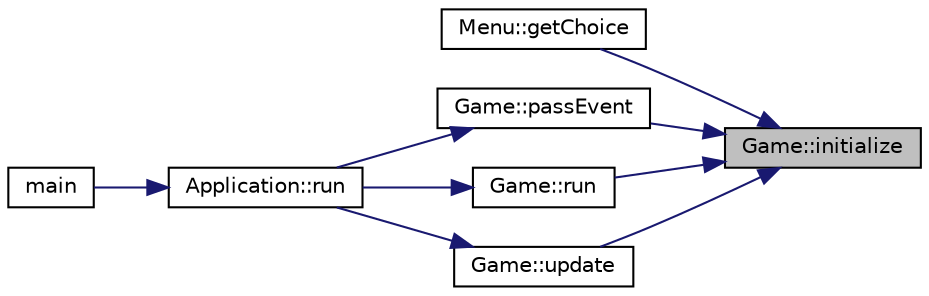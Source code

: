 digraph "Game::initialize"
{
 // LATEX_PDF_SIZE
  edge [fontname="Helvetica",fontsize="10",labelfontname="Helvetica",labelfontsize="10"];
  node [fontname="Helvetica",fontsize="10",shape=record];
  rankdir="RL";
  Node1 [label="Game::initialize",height=0.2,width=0.4,color="black", fillcolor="grey75", style="filled", fontcolor="black",tooltip="Initializuje poszczególne stany gry."];
  Node1 -> Node2 [dir="back",color="midnightblue",fontsize="10",style="solid",fontname="Helvetica"];
  Node2 [label="Menu::getChoice",height=0.2,width=0.4,color="black", fillcolor="white", style="filled",URL="$class_menu.html#a2243881fe17494a0f6fc38a9211715d6",tooltip="Obsługuje wybór elementu z menu."];
  Node1 -> Node3 [dir="back",color="midnightblue",fontsize="10",style="solid",fontname="Helvetica"];
  Node3 [label="Game::passEvent",height=0.2,width=0.4,color="black", fillcolor="white", style="filled",URL="$class_game.html#a57610ad9a54706c9e26bcea96715d8e2",tooltip="Obsługuje zdarzenia wykonane przez gracza."];
  Node3 -> Node4 [dir="back",color="midnightblue",fontsize="10",style="solid",fontname="Helvetica"];
  Node4 [label="Application::run",height=0.2,width=0.4,color="black", fillcolor="white", style="filled",URL="$class_application.html#a68965449404743bf1add056784d6cf81",tooltip="Uruchamia okno aplikacji."];
  Node4 -> Node5 [dir="back",color="midnightblue",fontsize="10",style="solid",fontname="Helvetica"];
  Node5 [label="main",height=0.2,width=0.4,color="black", fillcolor="white", style="filled",URL="$main_8cpp.html#ae66f6b31b5ad750f1fe042a706a4e3d4",tooltip=" "];
  Node1 -> Node6 [dir="back",color="midnightblue",fontsize="10",style="solid",fontname="Helvetica"];
  Node6 [label="Game::run",height=0.2,width=0.4,color="black", fillcolor="white", style="filled",URL="$class_game.html#a1ab78f5ed0d5ea879157357cf2fb2afa",tooltip="Odpala grę."];
  Node6 -> Node4 [dir="back",color="midnightblue",fontsize="10",style="solid",fontname="Helvetica"];
  Node1 -> Node7 [dir="back",color="midnightblue",fontsize="10",style="solid",fontname="Helvetica"];
  Node7 [label="Game::update",height=0.2,width=0.4,color="black", fillcolor="white", style="filled",URL="$class_game.html#a452f017ab7d46aeba5842ea3456121d8",tooltip="Aktualizuje na bieżąco wszystkie elementy gry oraz je wyświetla."];
  Node7 -> Node4 [dir="back",color="midnightblue",fontsize="10",style="solid",fontname="Helvetica"];
}
